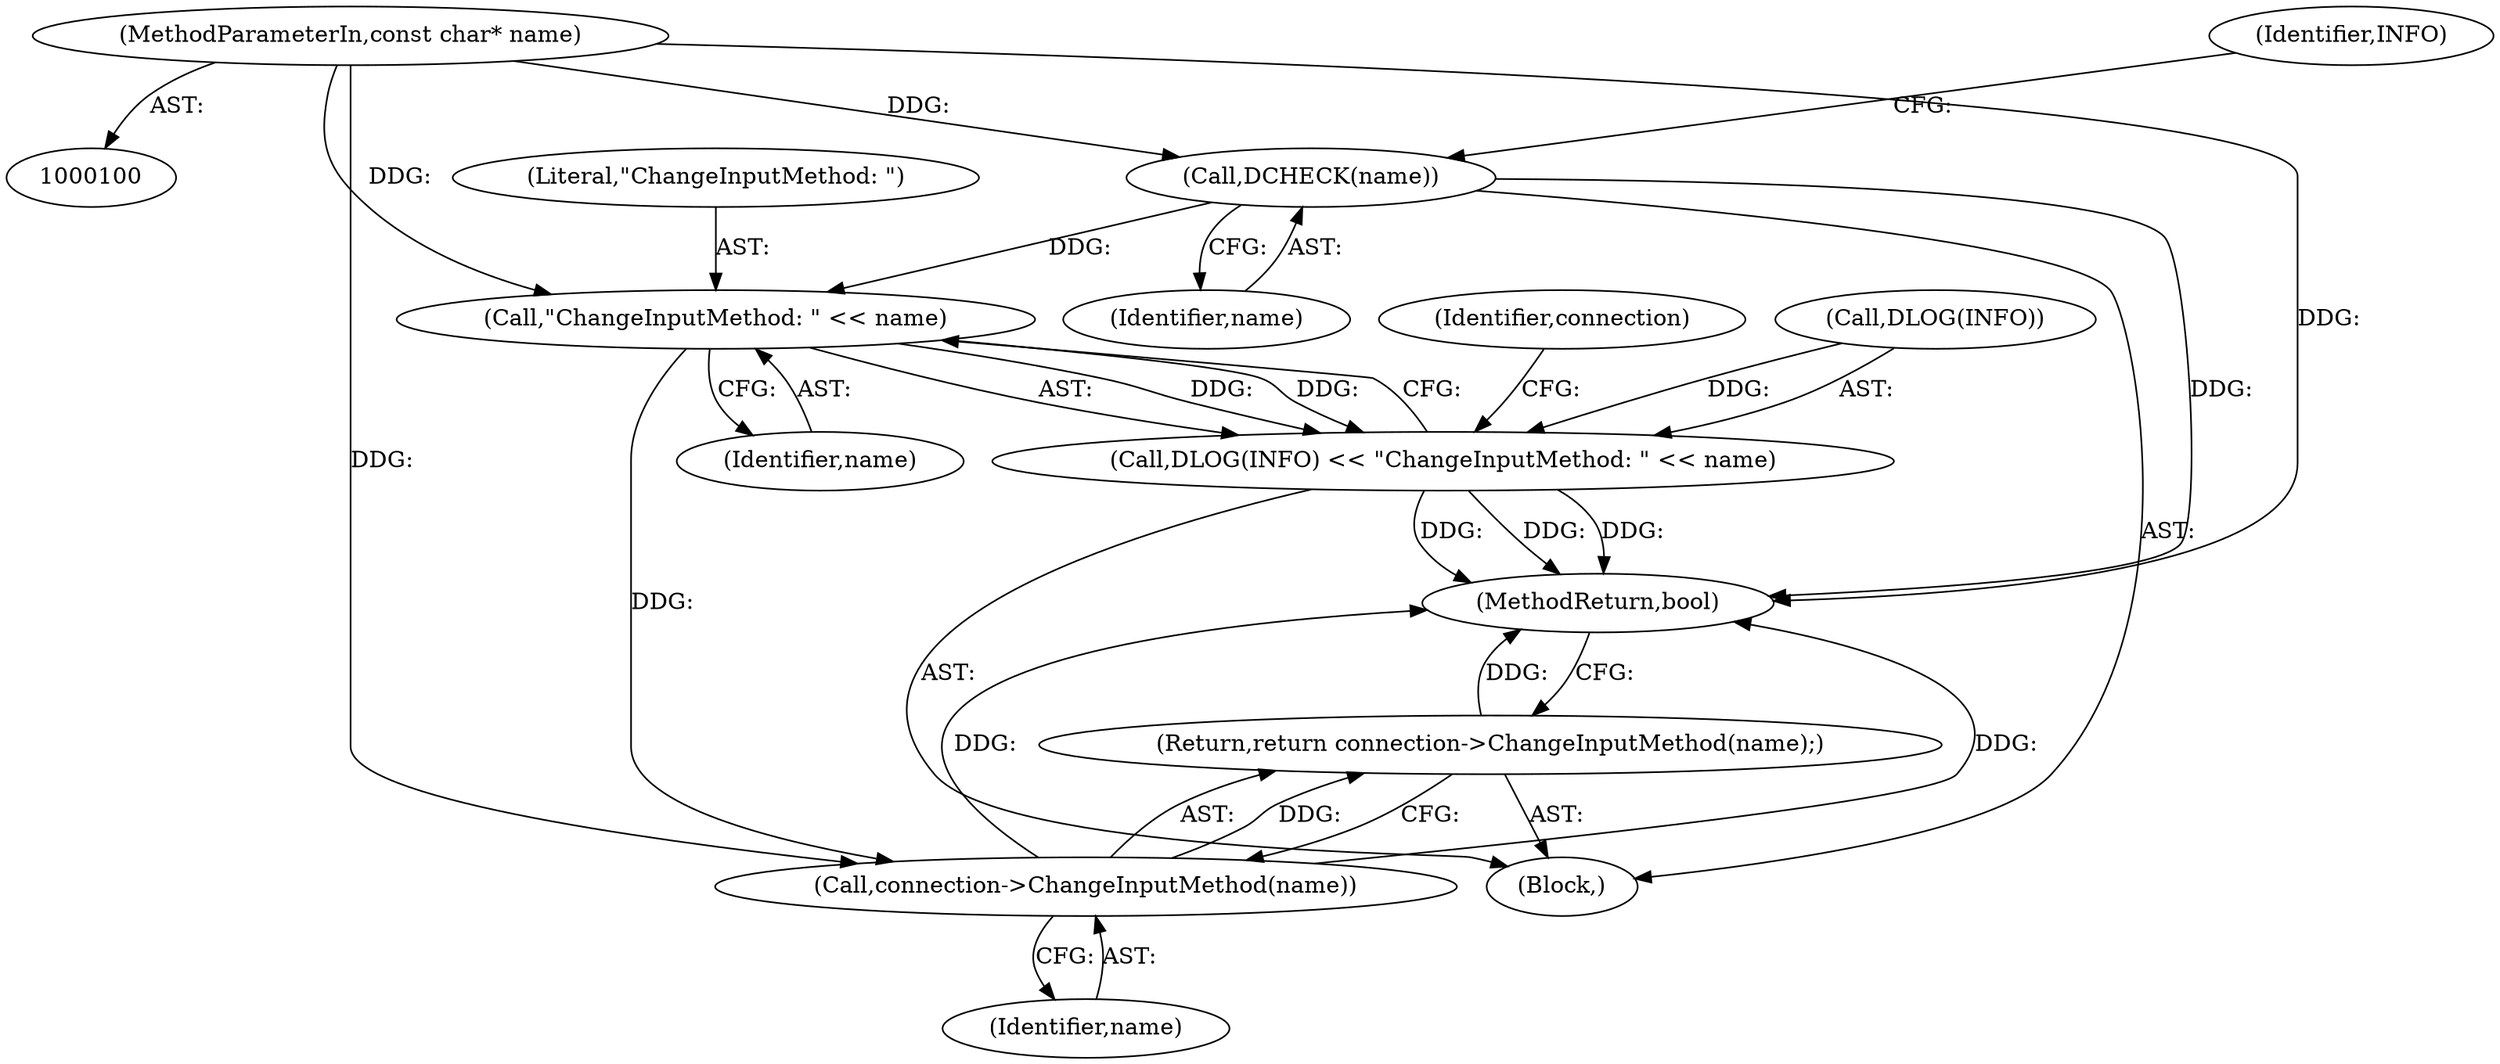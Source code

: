 digraph "1_Chrome_dc7b094a338c6c521f918f478e993f0f74bbea0d_45@pointer" {
"1000102" [label="(MethodParameterIn,const char* name)"];
"1000104" [label="(Call,DCHECK(name))"];
"1000109" [label="(Call,\"ChangeInputMethod: \" << name)"];
"1000106" [label="(Call,DLOG(INFO) << \"ChangeInputMethod: \" << name)"];
"1000116" [label="(Call,connection->ChangeInputMethod(name))"];
"1000115" [label="(Return,return connection->ChangeInputMethod(name);)"];
"1000109" [label="(Call,\"ChangeInputMethod: \" << name)"];
"1000113" [label="(Identifier,connection)"];
"1000117" [label="(Identifier,name)"];
"1000108" [label="(Identifier,INFO)"];
"1000110" [label="(Literal,\"ChangeInputMethod: \")"];
"1000106" [label="(Call,DLOG(INFO) << \"ChangeInputMethod: \" << name)"];
"1000115" [label="(Return,return connection->ChangeInputMethod(name);)"];
"1000116" [label="(Call,connection->ChangeInputMethod(name))"];
"1000118" [label="(MethodReturn,bool)"];
"1000102" [label="(MethodParameterIn,const char* name)"];
"1000103" [label="(Block,)"];
"1000105" [label="(Identifier,name)"];
"1000104" [label="(Call,DCHECK(name))"];
"1000111" [label="(Identifier,name)"];
"1000107" [label="(Call,DLOG(INFO))"];
"1000102" -> "1000100"  [label="AST: "];
"1000102" -> "1000118"  [label="DDG: "];
"1000102" -> "1000104"  [label="DDG: "];
"1000102" -> "1000109"  [label="DDG: "];
"1000102" -> "1000116"  [label="DDG: "];
"1000104" -> "1000103"  [label="AST: "];
"1000104" -> "1000105"  [label="CFG: "];
"1000105" -> "1000104"  [label="AST: "];
"1000108" -> "1000104"  [label="CFG: "];
"1000104" -> "1000118"  [label="DDG: "];
"1000104" -> "1000109"  [label="DDG: "];
"1000109" -> "1000106"  [label="AST: "];
"1000109" -> "1000111"  [label="CFG: "];
"1000110" -> "1000109"  [label="AST: "];
"1000111" -> "1000109"  [label="AST: "];
"1000106" -> "1000109"  [label="CFG: "];
"1000109" -> "1000106"  [label="DDG: "];
"1000109" -> "1000106"  [label="DDG: "];
"1000109" -> "1000116"  [label="DDG: "];
"1000106" -> "1000103"  [label="AST: "];
"1000107" -> "1000106"  [label="AST: "];
"1000113" -> "1000106"  [label="CFG: "];
"1000106" -> "1000118"  [label="DDG: "];
"1000106" -> "1000118"  [label="DDG: "];
"1000106" -> "1000118"  [label="DDG: "];
"1000107" -> "1000106"  [label="DDG: "];
"1000116" -> "1000115"  [label="AST: "];
"1000116" -> "1000117"  [label="CFG: "];
"1000117" -> "1000116"  [label="AST: "];
"1000115" -> "1000116"  [label="CFG: "];
"1000116" -> "1000118"  [label="DDG: "];
"1000116" -> "1000118"  [label="DDG: "];
"1000116" -> "1000115"  [label="DDG: "];
"1000115" -> "1000103"  [label="AST: "];
"1000118" -> "1000115"  [label="CFG: "];
"1000115" -> "1000118"  [label="DDG: "];
}
